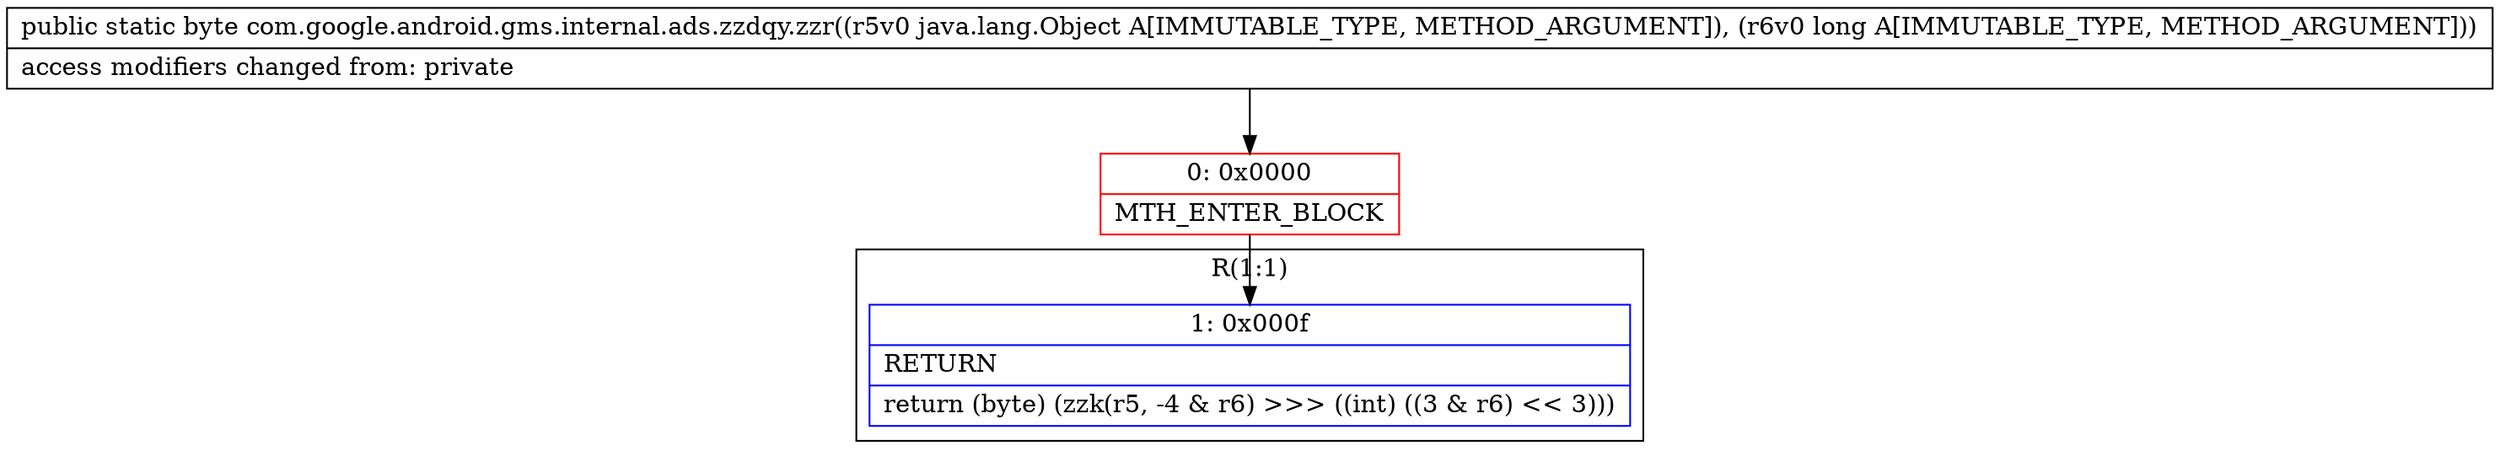 digraph "CFG forcom.google.android.gms.internal.ads.zzdqy.zzr(Ljava\/lang\/Object;J)B" {
subgraph cluster_Region_1074887266 {
label = "R(1:1)";
node [shape=record,color=blue];
Node_1 [shape=record,label="{1\:\ 0x000f|RETURN\l|return (byte) (zzk(r5, \-4 & r6) \>\>\> ((int) ((3 & r6) \<\< 3)))\l}"];
}
Node_0 [shape=record,color=red,label="{0\:\ 0x0000|MTH_ENTER_BLOCK\l}"];
MethodNode[shape=record,label="{public static byte com.google.android.gms.internal.ads.zzdqy.zzr((r5v0 java.lang.Object A[IMMUTABLE_TYPE, METHOD_ARGUMENT]), (r6v0 long A[IMMUTABLE_TYPE, METHOD_ARGUMENT]))  | access modifiers changed from: private\l}"];
MethodNode -> Node_0;
Node_0 -> Node_1;
}

